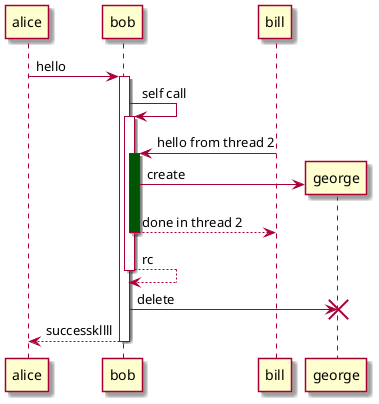 @startuml

skin rose

' participant User

' User -> A: DoWork
' activate A

' A -> B: << createRequest >>
' activate B

' B -> C: DoWork
' activate C
' C --> B: WorkDone
' destroy C

' B --> A: RequestCreated
' deactivate B

' A -> User: Done
' deactivate A

' participant User

' User -> A: DoWork
' activate A #FFBBBB

' A -> A: Internal call
' activate A #DarkSalmon

' A -> B: << createRequest >>
' activate B

' B --> A: RequestCreated
' deactivate B
' deactivate A
' A -> User: Done
' deactivate A

autoactivate on
alice -> bob : hello
bob -> bob : self call
bill -> bob #005500 : hello from thread 2
bob -> george ** : create
return done in thread 2
return rc
bob -> george !! : delete
return successkllll

@enduml
